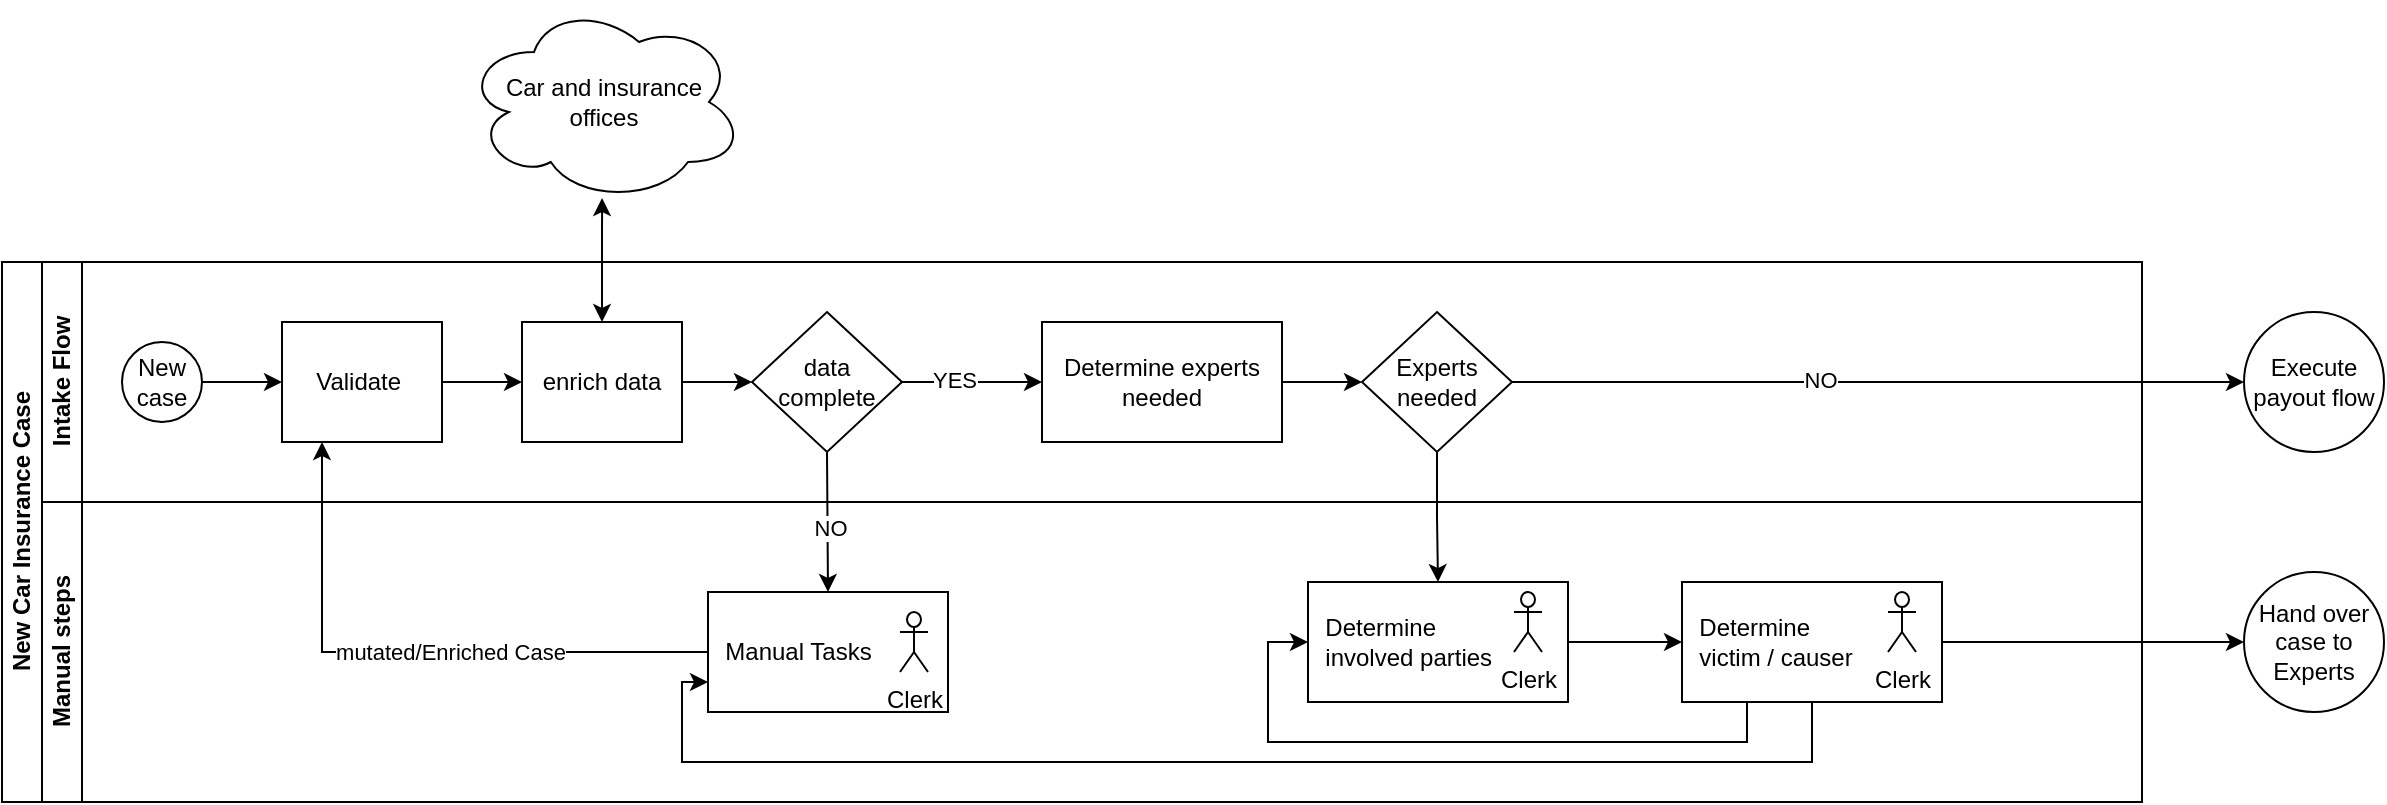 <mxfile version="22.0.3" type="device">
  <diagram id="prtHgNgQTEPvFCAcTncT" name="Page-1">
    <mxGraphModel dx="1101" dy="2011" grid="1" gridSize="10" guides="1" tooltips="1" connect="1" arrows="1" fold="1" page="1" pageScale="1" pageWidth="827" pageHeight="1169" math="0" shadow="0">
      <root>
        <mxCell id="0" />
        <mxCell id="1" parent="0" />
        <mxCell id="dNxyNK7c78bLwvsdeMH5-19" value="New Car Insurance Case" style="swimlane;html=1;childLayout=stackLayout;resizeParent=1;resizeParentMax=0;horizontal=0;startSize=20;horizontalStack=0;" parent="1" vertex="1">
          <mxGeometry x="120" y="120" width="1070" height="270" as="geometry" />
        </mxCell>
        <mxCell id="dNxyNK7c78bLwvsdeMH5-20" value="Intake Flow" style="swimlane;html=1;startSize=20;horizontal=0;" parent="dNxyNK7c78bLwvsdeMH5-19" vertex="1">
          <mxGeometry x="20" width="1050" height="120" as="geometry" />
        </mxCell>
        <mxCell id="dNxyNK7c78bLwvsdeMH5-25" value="" style="edgeStyle=orthogonalEdgeStyle;rounded=0;orthogonalLoop=1;jettySize=auto;html=1;" parent="dNxyNK7c78bLwvsdeMH5-20" source="dNxyNK7c78bLwvsdeMH5-23" target="dNxyNK7c78bLwvsdeMH5-24" edge="1">
          <mxGeometry relative="1" as="geometry" />
        </mxCell>
        <mxCell id="dNxyNK7c78bLwvsdeMH5-23" value="New case" style="ellipse;whiteSpace=wrap;html=1;" parent="dNxyNK7c78bLwvsdeMH5-20" vertex="1">
          <mxGeometry x="40" y="40" width="40" height="40" as="geometry" />
        </mxCell>
        <mxCell id="bT0aJn8S0_L-WUXQSwk8-1" value="" style="edgeStyle=orthogonalEdgeStyle;rounded=0;orthogonalLoop=1;jettySize=auto;html=1;" edge="1" parent="dNxyNK7c78bLwvsdeMH5-20" source="dNxyNK7c78bLwvsdeMH5-24" target="dNxyNK7c78bLwvsdeMH5-30">
          <mxGeometry relative="1" as="geometry" />
        </mxCell>
        <mxCell id="dNxyNK7c78bLwvsdeMH5-24" value="Validate&amp;nbsp;" style="rounded=0;whiteSpace=wrap;html=1;fontFamily=Helvetica;fontSize=12;fontColor=#000000;align=center;" parent="dNxyNK7c78bLwvsdeMH5-20" vertex="1">
          <mxGeometry x="120" y="30" width="80" height="60" as="geometry" />
        </mxCell>
        <mxCell id="bT0aJn8S0_L-WUXQSwk8-6" value="" style="edgeStyle=orthogonalEdgeStyle;rounded=0;orthogonalLoop=1;jettySize=auto;html=1;" edge="1" parent="dNxyNK7c78bLwvsdeMH5-20" source="dNxyNK7c78bLwvsdeMH5-30" target="bT0aJn8S0_L-WUXQSwk8-5">
          <mxGeometry relative="1" as="geometry" />
        </mxCell>
        <mxCell id="dNxyNK7c78bLwvsdeMH5-30" value="enrich data" style="rounded=0;whiteSpace=wrap;html=1;fontFamily=Helvetica;fontSize=12;fontColor=#000000;align=center;" parent="dNxyNK7c78bLwvsdeMH5-20" vertex="1">
          <mxGeometry x="240" y="30" width="80" height="60" as="geometry" />
        </mxCell>
        <mxCell id="bT0aJn8S0_L-WUXQSwk8-17" value="" style="edgeStyle=orthogonalEdgeStyle;rounded=0;orthogonalLoop=1;jettySize=auto;html=1;" edge="1" parent="dNxyNK7c78bLwvsdeMH5-20" source="bT0aJn8S0_L-WUXQSwk8-5" target="bT0aJn8S0_L-WUXQSwk8-16">
          <mxGeometry relative="1" as="geometry" />
        </mxCell>
        <mxCell id="bT0aJn8S0_L-WUXQSwk8-18" value="YES" style="edgeLabel;html=1;align=center;verticalAlign=middle;resizable=0;points=[];" vertex="1" connectable="0" parent="bT0aJn8S0_L-WUXQSwk8-17">
          <mxGeometry x="-0.257" y="1" relative="1" as="geometry">
            <mxPoint as="offset" />
          </mxGeometry>
        </mxCell>
        <mxCell id="bT0aJn8S0_L-WUXQSwk8-5" value="data complete" style="rhombus;whiteSpace=wrap;html=1;" vertex="1" parent="dNxyNK7c78bLwvsdeMH5-20">
          <mxGeometry x="355" y="25" width="75" height="70" as="geometry" />
        </mxCell>
        <mxCell id="bT0aJn8S0_L-WUXQSwk8-22" value="" style="edgeStyle=orthogonalEdgeStyle;rounded=0;orthogonalLoop=1;jettySize=auto;html=1;" edge="1" parent="dNxyNK7c78bLwvsdeMH5-20" source="bT0aJn8S0_L-WUXQSwk8-16" target="bT0aJn8S0_L-WUXQSwk8-21">
          <mxGeometry relative="1" as="geometry" />
        </mxCell>
        <mxCell id="bT0aJn8S0_L-WUXQSwk8-16" value="Determine experts needed" style="rounded=0;whiteSpace=wrap;html=1;" vertex="1" parent="dNxyNK7c78bLwvsdeMH5-20">
          <mxGeometry x="500" y="30" width="120" height="60" as="geometry" />
        </mxCell>
        <mxCell id="bT0aJn8S0_L-WUXQSwk8-21" value="Experts needed" style="rhombus;whiteSpace=wrap;html=1;" vertex="1" parent="dNxyNK7c78bLwvsdeMH5-20">
          <mxGeometry x="660" y="25" width="75" height="70" as="geometry" />
        </mxCell>
        <mxCell id="dNxyNK7c78bLwvsdeMH5-21" value="Manual steps" style="swimlane;html=1;startSize=20;horizontal=0;" parent="dNxyNK7c78bLwvsdeMH5-19" vertex="1">
          <mxGeometry x="20" y="120" width="1050" height="150" as="geometry" />
        </mxCell>
        <mxCell id="bT0aJn8S0_L-WUXQSwk8-12" value="" style="group" vertex="1" connectable="0" parent="dNxyNK7c78bLwvsdeMH5-21">
          <mxGeometry x="333" y="45" width="120" height="60" as="geometry" />
        </mxCell>
        <mxCell id="bT0aJn8S0_L-WUXQSwk8-9" value="&amp;nbsp; Manual Tasks" style="rounded=0;whiteSpace=wrap;html=1;align=left;" vertex="1" parent="bT0aJn8S0_L-WUXQSwk8-12">
          <mxGeometry width="120" height="60" as="geometry" />
        </mxCell>
        <mxCell id="bT0aJn8S0_L-WUXQSwk8-8" value="Clerk" style="shape=umlActor;verticalLabelPosition=bottom;verticalAlign=top;html=1;outlineConnect=0;" vertex="1" parent="bT0aJn8S0_L-WUXQSwk8-12">
          <mxGeometry x="96" y="10" width="14" height="30" as="geometry" />
        </mxCell>
        <mxCell id="bT0aJn8S0_L-WUXQSwk8-32" style="edgeStyle=orthogonalEdgeStyle;rounded=0;orthogonalLoop=1;jettySize=auto;html=1;exitX=1;exitY=0.5;exitDx=0;exitDy=0;entryX=0;entryY=0.5;entryDx=0;entryDy=0;" edge="1" parent="dNxyNK7c78bLwvsdeMH5-21" source="bT0aJn8S0_L-WUXQSwk8-26" target="bT0aJn8S0_L-WUXQSwk8-29">
          <mxGeometry relative="1" as="geometry" />
        </mxCell>
        <mxCell id="bT0aJn8S0_L-WUXQSwk8-26" value="&amp;nbsp; Determine &lt;br&gt;&amp;nbsp; involved parties" style="rounded=0;whiteSpace=wrap;html=1;align=left;" vertex="1" parent="dNxyNK7c78bLwvsdeMH5-21">
          <mxGeometry x="633" y="40" width="130" height="60" as="geometry" />
        </mxCell>
        <mxCell id="bT0aJn8S0_L-WUXQSwk8-27" value="Clerk" style="shape=umlActor;verticalLabelPosition=bottom;verticalAlign=top;html=1;outlineConnect=0;" vertex="1" parent="dNxyNK7c78bLwvsdeMH5-21">
          <mxGeometry x="736" y="45" width="14" height="30" as="geometry" />
        </mxCell>
        <mxCell id="bT0aJn8S0_L-WUXQSwk8-34" style="edgeStyle=orthogonalEdgeStyle;rounded=0;orthogonalLoop=1;jettySize=auto;html=1;exitX=0.25;exitY=1;exitDx=0;exitDy=0;entryX=0;entryY=0.5;entryDx=0;entryDy=0;" edge="1" parent="dNxyNK7c78bLwvsdeMH5-21" source="bT0aJn8S0_L-WUXQSwk8-29" target="bT0aJn8S0_L-WUXQSwk8-26">
          <mxGeometry relative="1" as="geometry">
            <Array as="points">
              <mxPoint x="853" y="120" />
              <mxPoint x="613" y="120" />
              <mxPoint x="613" y="70" />
            </Array>
          </mxGeometry>
        </mxCell>
        <mxCell id="bT0aJn8S0_L-WUXQSwk8-35" style="edgeStyle=orthogonalEdgeStyle;rounded=0;orthogonalLoop=1;jettySize=auto;html=1;exitX=0.5;exitY=1;exitDx=0;exitDy=0;entryX=0;entryY=0.75;entryDx=0;entryDy=0;" edge="1" parent="dNxyNK7c78bLwvsdeMH5-21" source="bT0aJn8S0_L-WUXQSwk8-29" target="bT0aJn8S0_L-WUXQSwk8-9">
          <mxGeometry relative="1" as="geometry">
            <mxPoint x="130" y="-30" as="targetPoint" />
            <Array as="points">
              <mxPoint x="885" y="130" />
              <mxPoint x="320" y="130" />
              <mxPoint x="320" y="90" />
            </Array>
          </mxGeometry>
        </mxCell>
        <mxCell id="bT0aJn8S0_L-WUXQSwk8-29" value="&amp;nbsp; Determine &lt;br&gt;&amp;nbsp; victim / causer" style="rounded=0;whiteSpace=wrap;html=1;align=left;" vertex="1" parent="dNxyNK7c78bLwvsdeMH5-21">
          <mxGeometry x="820" y="40" width="130" height="60" as="geometry" />
        </mxCell>
        <mxCell id="bT0aJn8S0_L-WUXQSwk8-30" value="Clerk" style="shape=umlActor;verticalLabelPosition=bottom;verticalAlign=top;html=1;outlineConnect=0;" vertex="1" parent="dNxyNK7c78bLwvsdeMH5-21">
          <mxGeometry x="923" y="45" width="14" height="30" as="geometry" />
        </mxCell>
        <mxCell id="bT0aJn8S0_L-WUXQSwk8-11" value="" style="endArrow=classic;html=1;rounded=0;exitX=0.5;exitY=1;exitDx=0;exitDy=0;entryX=0.5;entryY=0;entryDx=0;entryDy=0;" edge="1" parent="dNxyNK7c78bLwvsdeMH5-19" source="bT0aJn8S0_L-WUXQSwk8-5" target="bT0aJn8S0_L-WUXQSwk8-9">
          <mxGeometry width="50" height="50" relative="1" as="geometry">
            <mxPoint x="270" y="340" as="sourcePoint" />
            <mxPoint x="320" y="290" as="targetPoint" />
          </mxGeometry>
        </mxCell>
        <mxCell id="bT0aJn8S0_L-WUXQSwk8-14" value="NO" style="edgeLabel;html=1;align=center;verticalAlign=middle;resizable=0;points=[];" vertex="1" connectable="0" parent="bT0aJn8S0_L-WUXQSwk8-11">
          <mxGeometry x="0.086" y="1" relative="1" as="geometry">
            <mxPoint as="offset" />
          </mxGeometry>
        </mxCell>
        <mxCell id="bT0aJn8S0_L-WUXQSwk8-13" style="edgeStyle=orthogonalEdgeStyle;rounded=0;orthogonalLoop=1;jettySize=auto;html=1;exitX=0;exitY=0.5;exitDx=0;exitDy=0;entryX=0.25;entryY=1;entryDx=0;entryDy=0;" edge="1" parent="dNxyNK7c78bLwvsdeMH5-19" source="bT0aJn8S0_L-WUXQSwk8-9" target="dNxyNK7c78bLwvsdeMH5-24">
          <mxGeometry relative="1" as="geometry" />
        </mxCell>
        <mxCell id="bT0aJn8S0_L-WUXQSwk8-15" value="mutated/Enriched Case" style="edgeLabel;html=1;align=center;verticalAlign=middle;resizable=0;points=[];" vertex="1" connectable="0" parent="bT0aJn8S0_L-WUXQSwk8-13">
          <mxGeometry x="-0.134" relative="1" as="geometry">
            <mxPoint as="offset" />
          </mxGeometry>
        </mxCell>
        <mxCell id="bT0aJn8S0_L-WUXQSwk8-28" style="edgeStyle=orthogonalEdgeStyle;rounded=0;orthogonalLoop=1;jettySize=auto;html=1;exitX=0.5;exitY=1;exitDx=0;exitDy=0;entryX=0.5;entryY=0;entryDx=0;entryDy=0;" edge="1" parent="dNxyNK7c78bLwvsdeMH5-19" source="bT0aJn8S0_L-WUXQSwk8-21" target="bT0aJn8S0_L-WUXQSwk8-26">
          <mxGeometry relative="1" as="geometry" />
        </mxCell>
        <mxCell id="bT0aJn8S0_L-WUXQSwk8-2" value="Car and insurance &lt;br&gt;offices" style="ellipse;shape=cloud;whiteSpace=wrap;html=1;" vertex="1" parent="1">
          <mxGeometry x="351" y="-10" width="140" height="100" as="geometry" />
        </mxCell>
        <mxCell id="bT0aJn8S0_L-WUXQSwk8-4" value="" style="endArrow=classic;startArrow=classic;html=1;rounded=0;entryX=0.5;entryY=0;entryDx=0;entryDy=0;exitX=0.493;exitY=0.98;exitDx=0;exitDy=0;exitPerimeter=0;" edge="1" parent="1" source="bT0aJn8S0_L-WUXQSwk8-2" target="dNxyNK7c78bLwvsdeMH5-30">
          <mxGeometry width="50" height="50" relative="1" as="geometry">
            <mxPoint x="390" y="460" as="sourcePoint" />
            <mxPoint x="440" y="410" as="targetPoint" />
          </mxGeometry>
        </mxCell>
        <mxCell id="dNxyNK7c78bLwvsdeMH5-32" value="Execute payout flow" style="ellipse;whiteSpace=wrap;html=1;" parent="1" vertex="1">
          <mxGeometry x="1241" y="145" width="70" height="70" as="geometry" />
        </mxCell>
        <mxCell id="bT0aJn8S0_L-WUXQSwk8-23" style="edgeStyle=orthogonalEdgeStyle;rounded=0;orthogonalLoop=1;jettySize=auto;html=1;exitX=1;exitY=0.5;exitDx=0;exitDy=0;entryX=0;entryY=0.5;entryDx=0;entryDy=0;" edge="1" parent="1" source="bT0aJn8S0_L-WUXQSwk8-21" target="dNxyNK7c78bLwvsdeMH5-32">
          <mxGeometry relative="1" as="geometry" />
        </mxCell>
        <mxCell id="bT0aJn8S0_L-WUXQSwk8-24" value="NO" style="edgeLabel;html=1;align=center;verticalAlign=middle;resizable=0;points=[];" vertex="1" connectable="0" parent="bT0aJn8S0_L-WUXQSwk8-23">
          <mxGeometry x="-0.161" y="1" relative="1" as="geometry">
            <mxPoint as="offset" />
          </mxGeometry>
        </mxCell>
        <mxCell id="bT0aJn8S0_L-WUXQSwk8-31" value="Hand over case to Experts" style="ellipse;whiteSpace=wrap;html=1;" vertex="1" parent="1">
          <mxGeometry x="1241" y="275" width="70" height="70" as="geometry" />
        </mxCell>
        <mxCell id="bT0aJn8S0_L-WUXQSwk8-33" style="edgeStyle=orthogonalEdgeStyle;rounded=0;orthogonalLoop=1;jettySize=auto;html=1;exitX=1;exitY=0.5;exitDx=0;exitDy=0;entryX=0;entryY=0.5;entryDx=0;entryDy=0;" edge="1" parent="1" source="bT0aJn8S0_L-WUXQSwk8-29" target="bT0aJn8S0_L-WUXQSwk8-31">
          <mxGeometry relative="1" as="geometry" />
        </mxCell>
      </root>
    </mxGraphModel>
  </diagram>
</mxfile>
